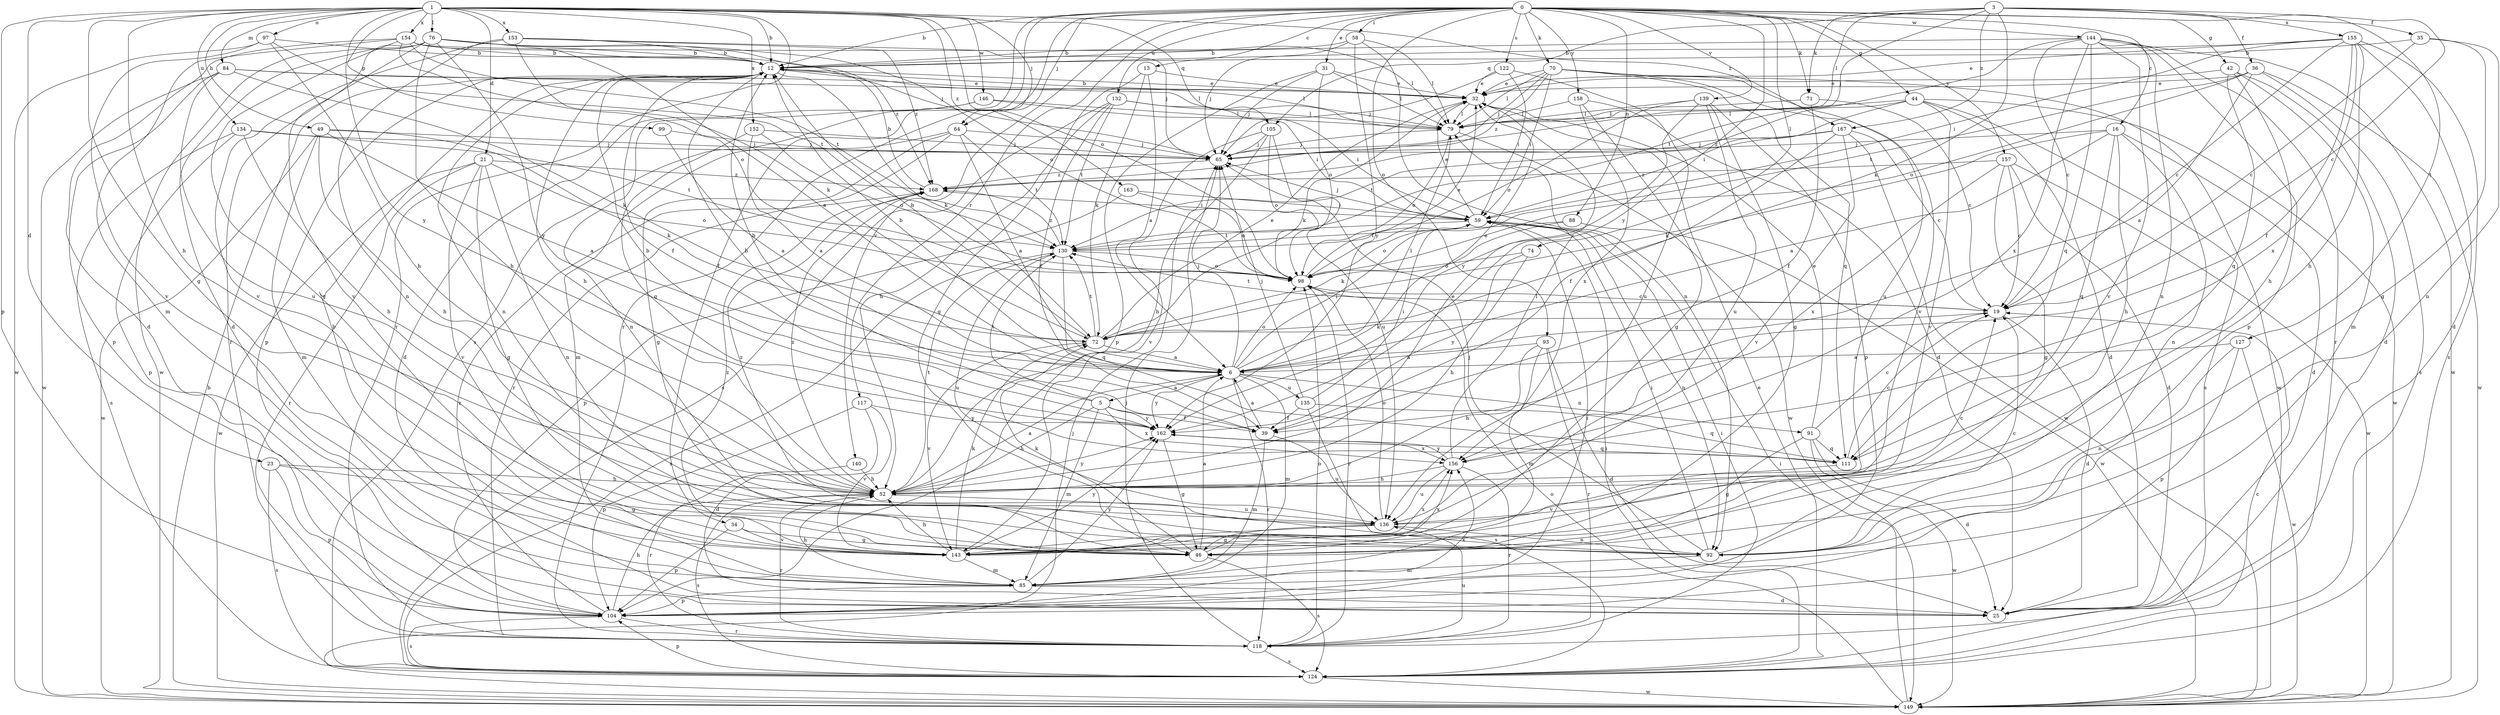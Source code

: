 strict digraph  {
0;
1;
3;
5;
6;
12;
13;
16;
19;
21;
23;
25;
31;
32;
34;
35;
36;
39;
42;
44;
46;
49;
52;
58;
59;
64;
65;
70;
71;
72;
74;
76;
79;
84;
85;
88;
91;
92;
93;
97;
98;
99;
104;
105;
111;
117;
118;
122;
124;
127;
130;
132;
134;
135;
136;
139;
140;
143;
144;
146;
149;
152;
153;
154;
155;
156;
157;
158;
162;
163;
167;
168;
0 -> 12  [label=b];
0 -> 13  [label=c];
0 -> 16  [label=c];
0 -> 31  [label=e];
0 -> 34  [label=f];
0 -> 42  [label=g];
0 -> 44  [label=g];
0 -> 58  [label=i];
0 -> 64  [label=j];
0 -> 70  [label=k];
0 -> 71  [label=k];
0 -> 74  [label=l];
0 -> 88  [label=n];
0 -> 93  [label=o];
0 -> 117  [label=r];
0 -> 118  [label=r];
0 -> 122  [label=s];
0 -> 124  [label=s];
0 -> 127  [label=t];
0 -> 132  [label=u];
0 -> 139  [label=v];
0 -> 140  [label=v];
0 -> 144  [label=w];
0 -> 157  [label=y];
0 -> 158  [label=y];
0 -> 162  [label=y];
1 -> 12  [label=b];
1 -> 21  [label=d];
1 -> 23  [label=d];
1 -> 46  [label=g];
1 -> 49  [label=h];
1 -> 52  [label=h];
1 -> 64  [label=j];
1 -> 76  [label=l];
1 -> 84  [label=m];
1 -> 97  [label=o];
1 -> 98  [label=o];
1 -> 99  [label=p];
1 -> 104  [label=p];
1 -> 105  [label=q];
1 -> 118  [label=r];
1 -> 134  [label=u];
1 -> 146  [label=w];
1 -> 152  [label=x];
1 -> 153  [label=x];
1 -> 154  [label=x];
1 -> 162  [label=y];
1 -> 163  [label=z];
1 -> 167  [label=z];
3 -> 19  [label=c];
3 -> 35  [label=f];
3 -> 36  [label=f];
3 -> 65  [label=j];
3 -> 71  [label=k];
3 -> 72  [label=k];
3 -> 79  [label=l];
3 -> 105  [label=q];
3 -> 155  [label=x];
3 -> 167  [label=z];
5 -> 12  [label=b];
5 -> 39  [label=f];
5 -> 52  [label=h];
5 -> 85  [label=m];
5 -> 130  [label=t];
5 -> 156  [label=x];
5 -> 162  [label=y];
6 -> 5  [label=a];
6 -> 12  [label=b];
6 -> 32  [label=e];
6 -> 59  [label=i];
6 -> 65  [label=j];
6 -> 79  [label=l];
6 -> 85  [label=m];
6 -> 91  [label=n];
6 -> 98  [label=o];
6 -> 118  [label=r];
6 -> 135  [label=u];
6 -> 162  [label=y];
12 -> 32  [label=e];
12 -> 39  [label=f];
12 -> 52  [label=h];
12 -> 72  [label=k];
12 -> 79  [label=l];
12 -> 92  [label=n];
12 -> 104  [label=p];
13 -> 6  [label=a];
13 -> 32  [label=e];
13 -> 46  [label=g];
13 -> 72  [label=k];
16 -> 6  [label=a];
16 -> 25  [label=d];
16 -> 52  [label=h];
16 -> 65  [label=j];
16 -> 72  [label=k];
16 -> 92  [label=n];
16 -> 111  [label=q];
19 -> 25  [label=d];
19 -> 72  [label=k];
19 -> 130  [label=t];
21 -> 46  [label=g];
21 -> 92  [label=n];
21 -> 98  [label=o];
21 -> 118  [label=r];
21 -> 143  [label=v];
21 -> 149  [label=w];
21 -> 168  [label=z];
23 -> 46  [label=g];
23 -> 52  [label=h];
23 -> 104  [label=p];
23 -> 124  [label=s];
31 -> 32  [label=e];
31 -> 65  [label=j];
31 -> 79  [label=l];
31 -> 98  [label=o];
31 -> 104  [label=p];
32 -> 12  [label=b];
32 -> 72  [label=k];
32 -> 79  [label=l];
34 -> 46  [label=g];
34 -> 104  [label=p];
34 -> 143  [label=v];
35 -> 12  [label=b];
35 -> 19  [label=c];
35 -> 46  [label=g];
35 -> 92  [label=n];
36 -> 6  [label=a];
36 -> 32  [label=e];
36 -> 98  [label=o];
36 -> 124  [label=s];
36 -> 130  [label=t];
36 -> 149  [label=w];
39 -> 6  [label=a];
39 -> 12  [label=b];
39 -> 85  [label=m];
39 -> 136  [label=u];
42 -> 25  [label=d];
42 -> 32  [label=e];
42 -> 52  [label=h];
42 -> 85  [label=m];
42 -> 111  [label=q];
44 -> 25  [label=d];
44 -> 59  [label=i];
44 -> 79  [label=l];
44 -> 124  [label=s];
44 -> 143  [label=v];
44 -> 149  [label=w];
44 -> 168  [label=z];
46 -> 6  [label=a];
46 -> 72  [label=k];
46 -> 124  [label=s];
46 -> 156  [label=x];
49 -> 6  [label=a];
49 -> 52  [label=h];
49 -> 65  [label=j];
49 -> 72  [label=k];
49 -> 85  [label=m];
49 -> 149  [label=w];
52 -> 6  [label=a];
52 -> 32  [label=e];
52 -> 118  [label=r];
52 -> 124  [label=s];
52 -> 130  [label=t];
52 -> 136  [label=u];
52 -> 162  [label=y];
52 -> 168  [label=z];
58 -> 12  [label=b];
58 -> 65  [label=j];
58 -> 79  [label=l];
58 -> 92  [label=n];
58 -> 162  [label=y];
59 -> 32  [label=e];
59 -> 65  [label=j];
59 -> 92  [label=n];
59 -> 98  [label=o];
59 -> 130  [label=t];
64 -> 6  [label=a];
64 -> 46  [label=g];
64 -> 65  [label=j];
64 -> 85  [label=m];
64 -> 118  [label=r];
64 -> 130  [label=t];
65 -> 168  [label=z];
70 -> 32  [label=e];
70 -> 59  [label=i];
70 -> 65  [label=j];
70 -> 79  [label=l];
70 -> 111  [label=q];
70 -> 136  [label=u];
70 -> 143  [label=v];
70 -> 149  [label=w];
70 -> 168  [label=z];
71 -> 19  [label=c];
71 -> 39  [label=f];
71 -> 79  [label=l];
72 -> 6  [label=a];
72 -> 12  [label=b];
72 -> 32  [label=e];
72 -> 130  [label=t];
72 -> 143  [label=v];
74 -> 52  [label=h];
74 -> 98  [label=o];
74 -> 162  [label=y];
76 -> 6  [label=a];
76 -> 12  [label=b];
76 -> 25  [label=d];
76 -> 52  [label=h];
76 -> 98  [label=o];
76 -> 118  [label=r];
76 -> 143  [label=v];
76 -> 149  [label=w];
76 -> 162  [label=y];
76 -> 168  [label=z];
79 -> 65  [label=j];
79 -> 98  [label=o];
79 -> 149  [label=w];
84 -> 32  [label=e];
84 -> 72  [label=k];
84 -> 79  [label=l];
84 -> 104  [label=p];
84 -> 136  [label=u];
84 -> 149  [label=w];
85 -> 12  [label=b];
85 -> 25  [label=d];
85 -> 52  [label=h];
85 -> 104  [label=p];
85 -> 162  [label=y];
88 -> 72  [label=k];
88 -> 130  [label=t];
88 -> 149  [label=w];
91 -> 19  [label=c];
91 -> 25  [label=d];
91 -> 32  [label=e];
91 -> 46  [label=g];
91 -> 111  [label=q];
91 -> 149  [label=w];
92 -> 19  [label=c];
92 -> 59  [label=i];
92 -> 65  [label=j];
92 -> 85  [label=m];
93 -> 6  [label=a];
93 -> 25  [label=d];
93 -> 52  [label=h];
93 -> 85  [label=m];
93 -> 118  [label=r];
97 -> 12  [label=b];
97 -> 52  [label=h];
97 -> 130  [label=t];
97 -> 143  [label=v];
97 -> 149  [label=w];
98 -> 19  [label=c];
98 -> 32  [label=e];
98 -> 118  [label=r];
99 -> 6  [label=a];
99 -> 65  [label=j];
104 -> 52  [label=h];
104 -> 59  [label=i];
104 -> 118  [label=r];
104 -> 124  [label=s];
104 -> 156  [label=x];
104 -> 168  [label=z];
105 -> 52  [label=h];
105 -> 65  [label=j];
105 -> 98  [label=o];
105 -> 136  [label=u];
105 -> 143  [label=v];
111 -> 19  [label=c];
111 -> 143  [label=v];
117 -> 25  [label=d];
117 -> 104  [label=p];
117 -> 143  [label=v];
117 -> 162  [label=y];
118 -> 59  [label=i];
118 -> 65  [label=j];
118 -> 98  [label=o];
118 -> 124  [label=s];
118 -> 136  [label=u];
122 -> 32  [label=e];
122 -> 59  [label=i];
122 -> 65  [label=j];
122 -> 136  [label=u];
124 -> 19  [label=c];
124 -> 32  [label=e];
124 -> 59  [label=i];
124 -> 104  [label=p];
124 -> 149  [label=w];
127 -> 6  [label=a];
127 -> 92  [label=n];
127 -> 104  [label=p];
127 -> 149  [label=w];
130 -> 98  [label=o];
130 -> 111  [label=q];
130 -> 124  [label=s];
130 -> 136  [label=u];
130 -> 168  [label=z];
132 -> 39  [label=f];
132 -> 52  [label=h];
132 -> 59  [label=i];
132 -> 79  [label=l];
132 -> 124  [label=s];
132 -> 130  [label=t];
134 -> 52  [label=h];
134 -> 65  [label=j];
134 -> 104  [label=p];
134 -> 124  [label=s];
134 -> 130  [label=t];
135 -> 39  [label=f];
135 -> 59  [label=i];
135 -> 65  [label=j];
135 -> 111  [label=q];
135 -> 124  [label=s];
136 -> 19  [label=c];
136 -> 46  [label=g];
136 -> 92  [label=n];
136 -> 98  [label=o];
136 -> 143  [label=v];
136 -> 168  [label=z];
139 -> 46  [label=g];
139 -> 79  [label=l];
139 -> 98  [label=o];
139 -> 104  [label=p];
139 -> 136  [label=u];
139 -> 162  [label=y];
140 -> 52  [label=h];
140 -> 118  [label=r];
143 -> 52  [label=h];
143 -> 72  [label=k];
143 -> 85  [label=m];
143 -> 156  [label=x];
143 -> 162  [label=y];
143 -> 168  [label=z];
144 -> 12  [label=b];
144 -> 19  [label=c];
144 -> 92  [label=n];
144 -> 104  [label=p];
144 -> 111  [label=q];
144 -> 118  [label=r];
144 -> 130  [label=t];
144 -> 143  [label=v];
144 -> 149  [label=w];
144 -> 156  [label=x];
146 -> 25  [label=d];
146 -> 59  [label=i];
146 -> 79  [label=l];
146 -> 92  [label=n];
149 -> 12  [label=b];
149 -> 59  [label=i];
149 -> 65  [label=j];
149 -> 98  [label=o];
152 -> 6  [label=a];
152 -> 65  [label=j];
152 -> 98  [label=o];
152 -> 111  [label=q];
153 -> 12  [label=b];
153 -> 65  [label=j];
153 -> 72  [label=k];
153 -> 92  [label=n];
153 -> 143  [label=v];
153 -> 168  [label=z];
154 -> 12  [label=b];
154 -> 25  [label=d];
154 -> 46  [label=g];
154 -> 65  [label=j];
154 -> 79  [label=l];
154 -> 85  [label=m];
154 -> 98  [label=o];
154 -> 130  [label=t];
155 -> 12  [label=b];
155 -> 19  [label=c];
155 -> 25  [label=d];
155 -> 32  [label=e];
155 -> 39  [label=f];
155 -> 52  [label=h];
155 -> 59  [label=i];
155 -> 124  [label=s];
155 -> 156  [label=x];
156 -> 52  [label=h];
156 -> 79  [label=l];
156 -> 118  [label=r];
156 -> 136  [label=u];
156 -> 162  [label=y];
157 -> 19  [label=c];
157 -> 25  [label=d];
157 -> 46  [label=g];
157 -> 149  [label=w];
157 -> 156  [label=x];
157 -> 168  [label=z];
158 -> 25  [label=d];
158 -> 46  [label=g];
158 -> 79  [label=l];
158 -> 156  [label=x];
162 -> 12  [label=b];
162 -> 46  [label=g];
162 -> 111  [label=q];
162 -> 156  [label=x];
163 -> 59  [label=i];
163 -> 98  [label=o];
163 -> 104  [label=p];
167 -> 19  [label=c];
167 -> 39  [label=f];
167 -> 65  [label=j];
167 -> 130  [label=t];
167 -> 143  [label=v];
167 -> 149  [label=w];
168 -> 12  [label=b];
168 -> 59  [label=i];
}
